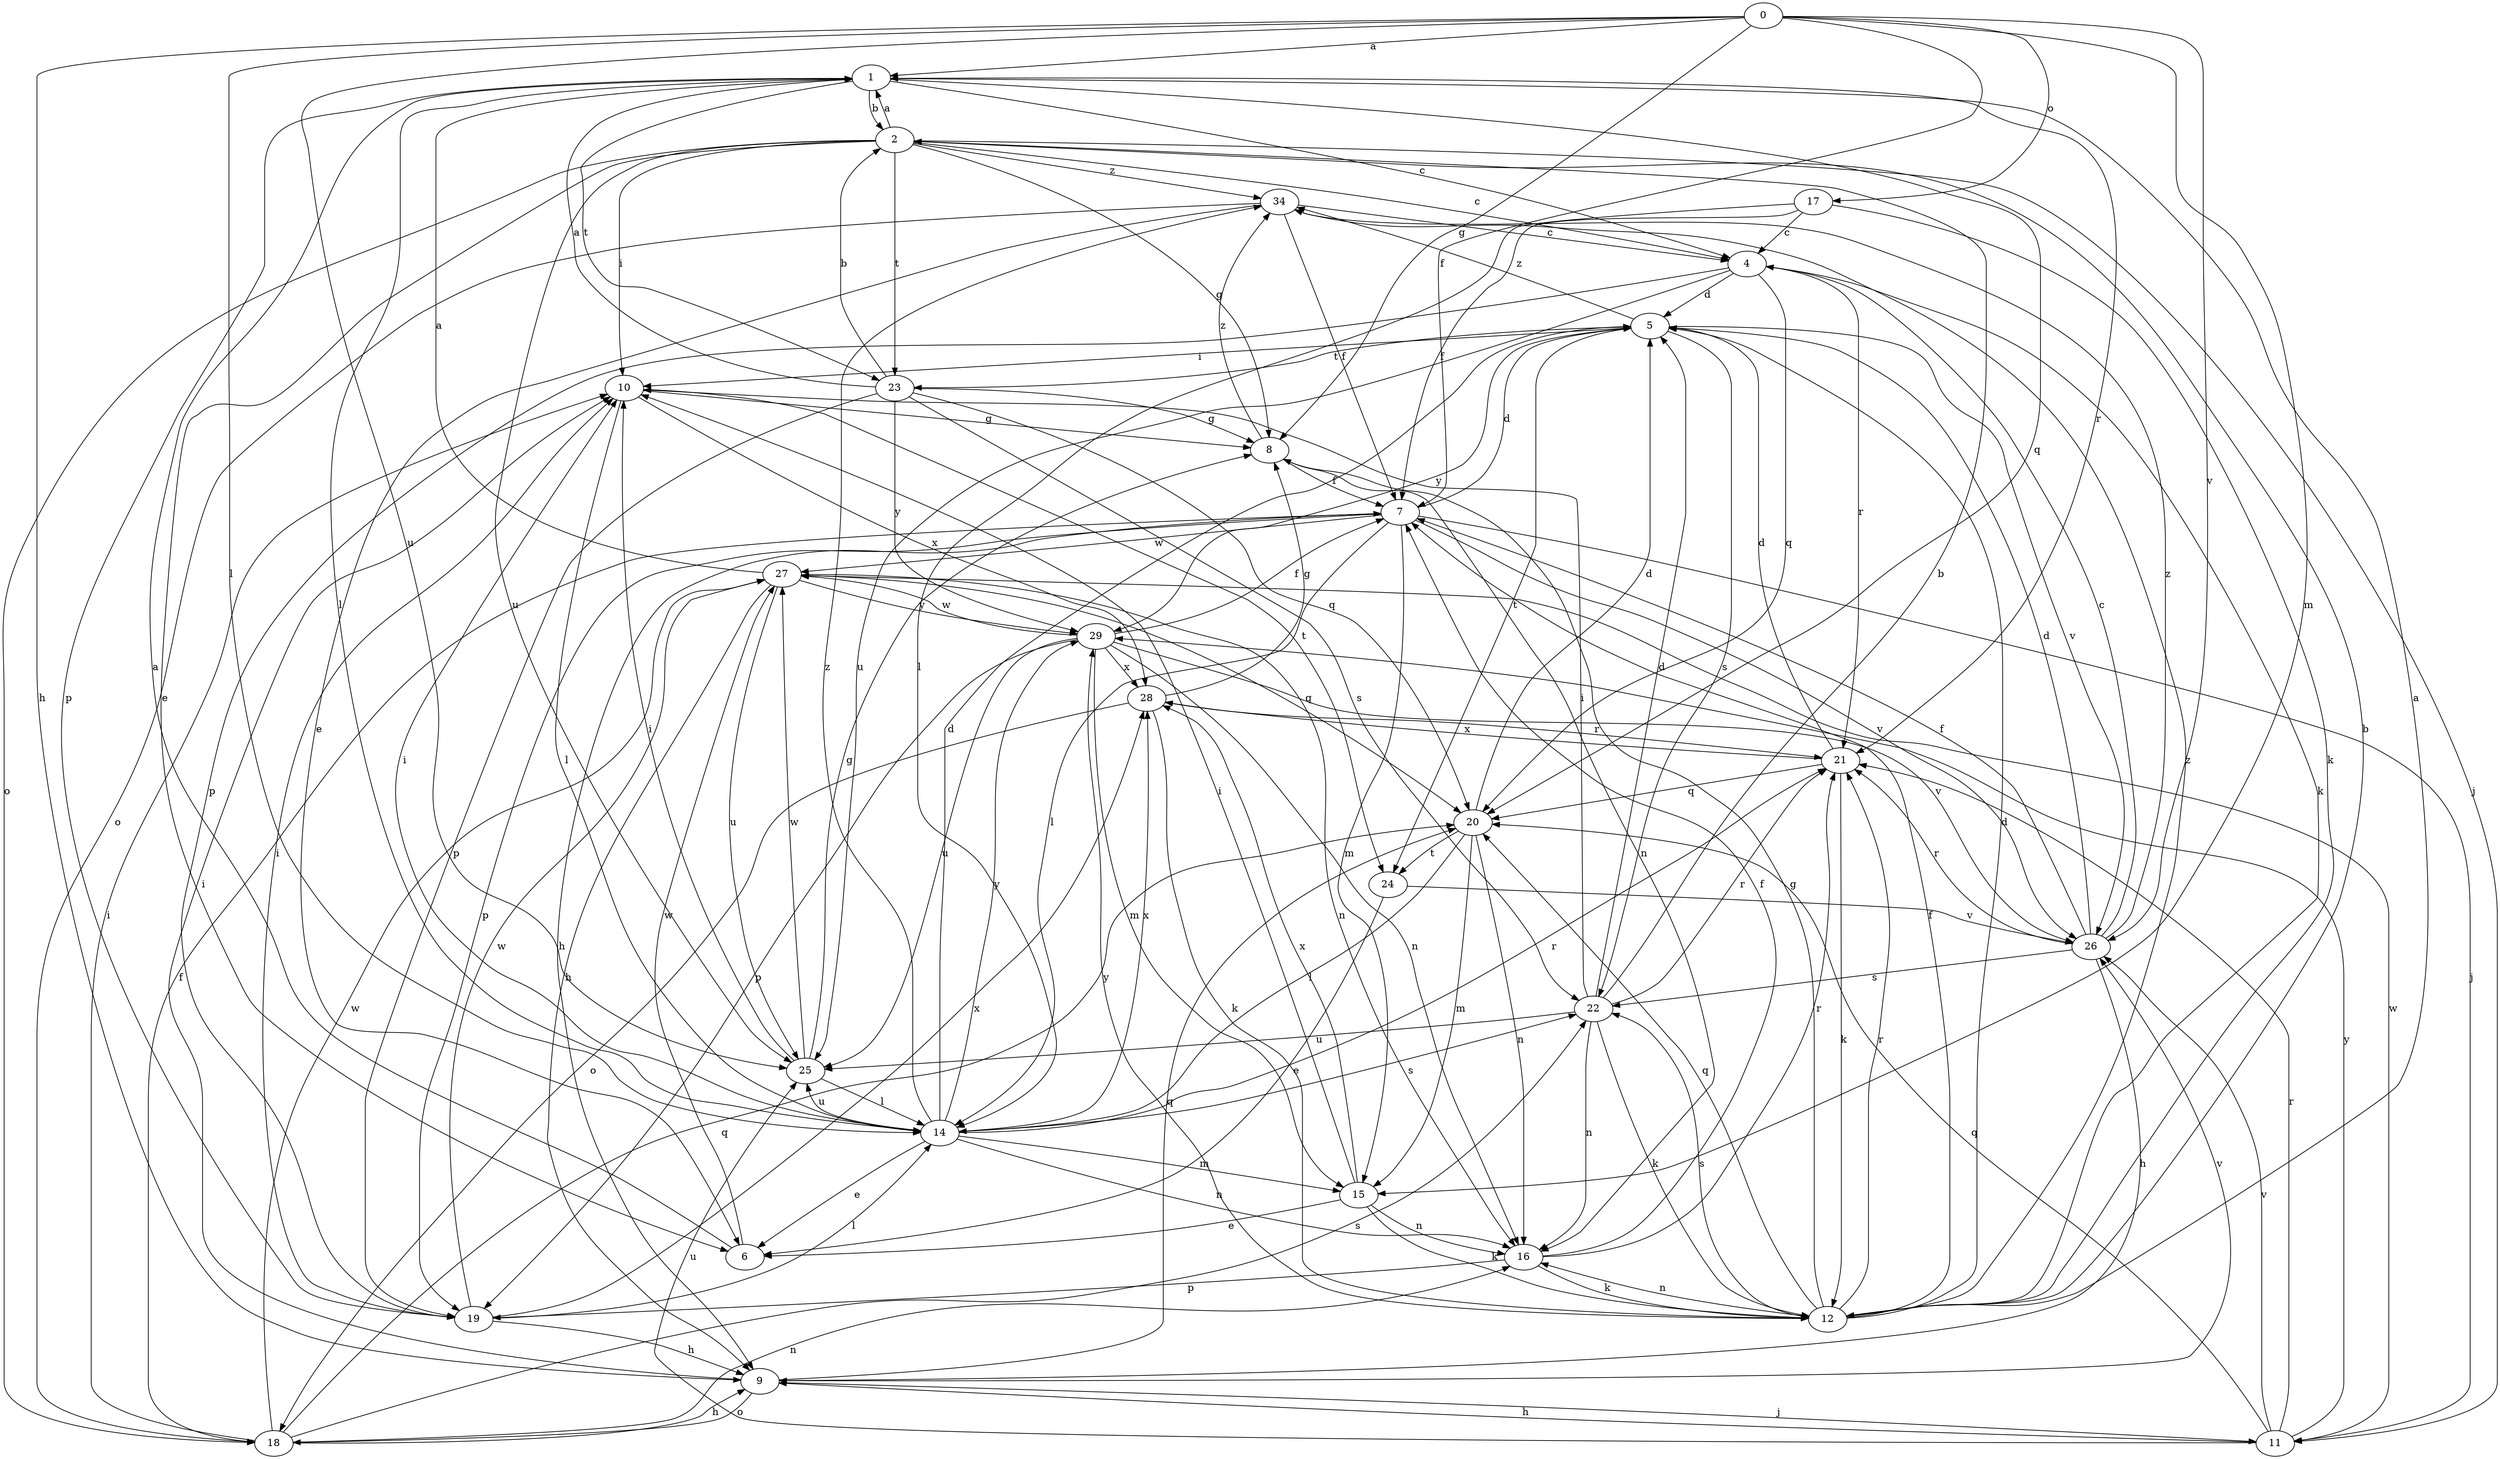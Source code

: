 strict digraph  {
0;
1;
2;
4;
5;
6;
7;
8;
9;
10;
11;
12;
14;
15;
16;
17;
18;
19;
20;
21;
22;
23;
24;
25;
26;
27;
28;
29;
34;
0 -> 1  [label=a];
0 -> 7  [label=f];
0 -> 8  [label=g];
0 -> 9  [label=h];
0 -> 14  [label=l];
0 -> 15  [label=m];
0 -> 17  [label=o];
0 -> 25  [label=u];
0 -> 26  [label=v];
1 -> 2  [label=b];
1 -> 4  [label=c];
1 -> 14  [label=l];
1 -> 19  [label=p];
1 -> 20  [label=q];
1 -> 21  [label=r];
1 -> 23  [label=t];
2 -> 1  [label=a];
2 -> 4  [label=c];
2 -> 6  [label=e];
2 -> 8  [label=g];
2 -> 10  [label=i];
2 -> 11  [label=j];
2 -> 18  [label=o];
2 -> 23  [label=t];
2 -> 25  [label=u];
2 -> 34  [label=z];
4 -> 5  [label=d];
4 -> 12  [label=k];
4 -> 19  [label=p];
4 -> 20  [label=q];
4 -> 21  [label=r];
4 -> 25  [label=u];
5 -> 10  [label=i];
5 -> 22  [label=s];
5 -> 23  [label=t];
5 -> 24  [label=t];
5 -> 26  [label=v];
5 -> 29  [label=y];
5 -> 34  [label=z];
6 -> 1  [label=a];
6 -> 27  [label=w];
7 -> 5  [label=d];
7 -> 9  [label=h];
7 -> 11  [label=j];
7 -> 14  [label=l];
7 -> 15  [label=m];
7 -> 19  [label=p];
7 -> 26  [label=v];
7 -> 27  [label=w];
8 -> 7  [label=f];
8 -> 16  [label=n];
8 -> 34  [label=z];
9 -> 10  [label=i];
9 -> 11  [label=j];
9 -> 18  [label=o];
9 -> 20  [label=q];
9 -> 26  [label=v];
10 -> 8  [label=g];
10 -> 14  [label=l];
10 -> 24  [label=t];
10 -> 28  [label=x];
11 -> 9  [label=h];
11 -> 20  [label=q];
11 -> 21  [label=r];
11 -> 25  [label=u];
11 -> 26  [label=v];
11 -> 27  [label=w];
11 -> 29  [label=y];
12 -> 1  [label=a];
12 -> 2  [label=b];
12 -> 5  [label=d];
12 -> 7  [label=f];
12 -> 8  [label=g];
12 -> 16  [label=n];
12 -> 20  [label=q];
12 -> 21  [label=r];
12 -> 22  [label=s];
12 -> 29  [label=y];
12 -> 34  [label=z];
14 -> 5  [label=d];
14 -> 6  [label=e];
14 -> 10  [label=i];
14 -> 15  [label=m];
14 -> 16  [label=n];
14 -> 21  [label=r];
14 -> 22  [label=s];
14 -> 25  [label=u];
14 -> 28  [label=x];
14 -> 29  [label=y];
14 -> 34  [label=z];
15 -> 6  [label=e];
15 -> 10  [label=i];
15 -> 12  [label=k];
15 -> 16  [label=n];
15 -> 28  [label=x];
16 -> 7  [label=f];
16 -> 12  [label=k];
16 -> 19  [label=p];
16 -> 21  [label=r];
17 -> 4  [label=c];
17 -> 7  [label=f];
17 -> 12  [label=k];
17 -> 14  [label=l];
18 -> 7  [label=f];
18 -> 9  [label=h];
18 -> 10  [label=i];
18 -> 16  [label=n];
18 -> 20  [label=q];
18 -> 22  [label=s];
18 -> 27  [label=w];
19 -> 9  [label=h];
19 -> 10  [label=i];
19 -> 14  [label=l];
19 -> 27  [label=w];
19 -> 28  [label=x];
20 -> 5  [label=d];
20 -> 14  [label=l];
20 -> 15  [label=m];
20 -> 16  [label=n];
20 -> 24  [label=t];
21 -> 5  [label=d];
21 -> 12  [label=k];
21 -> 20  [label=q];
21 -> 28  [label=x];
22 -> 2  [label=b];
22 -> 5  [label=d];
22 -> 10  [label=i];
22 -> 12  [label=k];
22 -> 16  [label=n];
22 -> 21  [label=r];
22 -> 25  [label=u];
23 -> 1  [label=a];
23 -> 2  [label=b];
23 -> 8  [label=g];
23 -> 19  [label=p];
23 -> 20  [label=q];
23 -> 22  [label=s];
23 -> 29  [label=y];
24 -> 6  [label=e];
24 -> 26  [label=v];
25 -> 8  [label=g];
25 -> 10  [label=i];
25 -> 14  [label=l];
25 -> 27  [label=w];
26 -> 4  [label=c];
26 -> 5  [label=d];
26 -> 7  [label=f];
26 -> 9  [label=h];
26 -> 21  [label=r];
26 -> 22  [label=s];
26 -> 34  [label=z];
27 -> 1  [label=a];
27 -> 9  [label=h];
27 -> 16  [label=n];
27 -> 20  [label=q];
27 -> 25  [label=u];
27 -> 29  [label=y];
28 -> 8  [label=g];
28 -> 12  [label=k];
28 -> 18  [label=o];
28 -> 21  [label=r];
29 -> 7  [label=f];
29 -> 15  [label=m];
29 -> 16  [label=n];
29 -> 19  [label=p];
29 -> 25  [label=u];
29 -> 26  [label=v];
29 -> 27  [label=w];
29 -> 28  [label=x];
34 -> 4  [label=c];
34 -> 6  [label=e];
34 -> 7  [label=f];
34 -> 18  [label=o];
}
